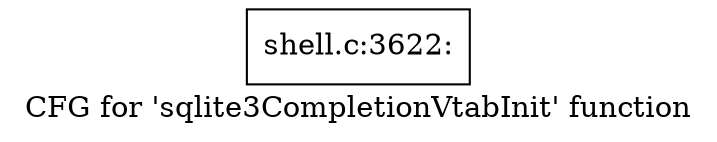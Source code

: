 digraph "CFG for 'sqlite3CompletionVtabInit' function" {
	label="CFG for 'sqlite3CompletionVtabInit' function";

	Node0x56027629a810 [shape=record,label="{shell.c:3622:}"];
}
